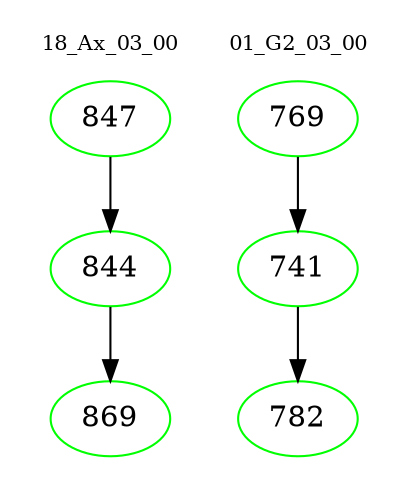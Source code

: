 digraph{
subgraph cluster_0 {
color = white
label = "18_Ax_03_00";
fontsize=10;
T0_847 [label="847", color="green"]
T0_847 -> T0_844 [color="black"]
T0_844 [label="844", color="green"]
T0_844 -> T0_869 [color="black"]
T0_869 [label="869", color="green"]
}
subgraph cluster_1 {
color = white
label = "01_G2_03_00";
fontsize=10;
T1_769 [label="769", color="green"]
T1_769 -> T1_741 [color="black"]
T1_741 [label="741", color="green"]
T1_741 -> T1_782 [color="black"]
T1_782 [label="782", color="green"]
}
}
